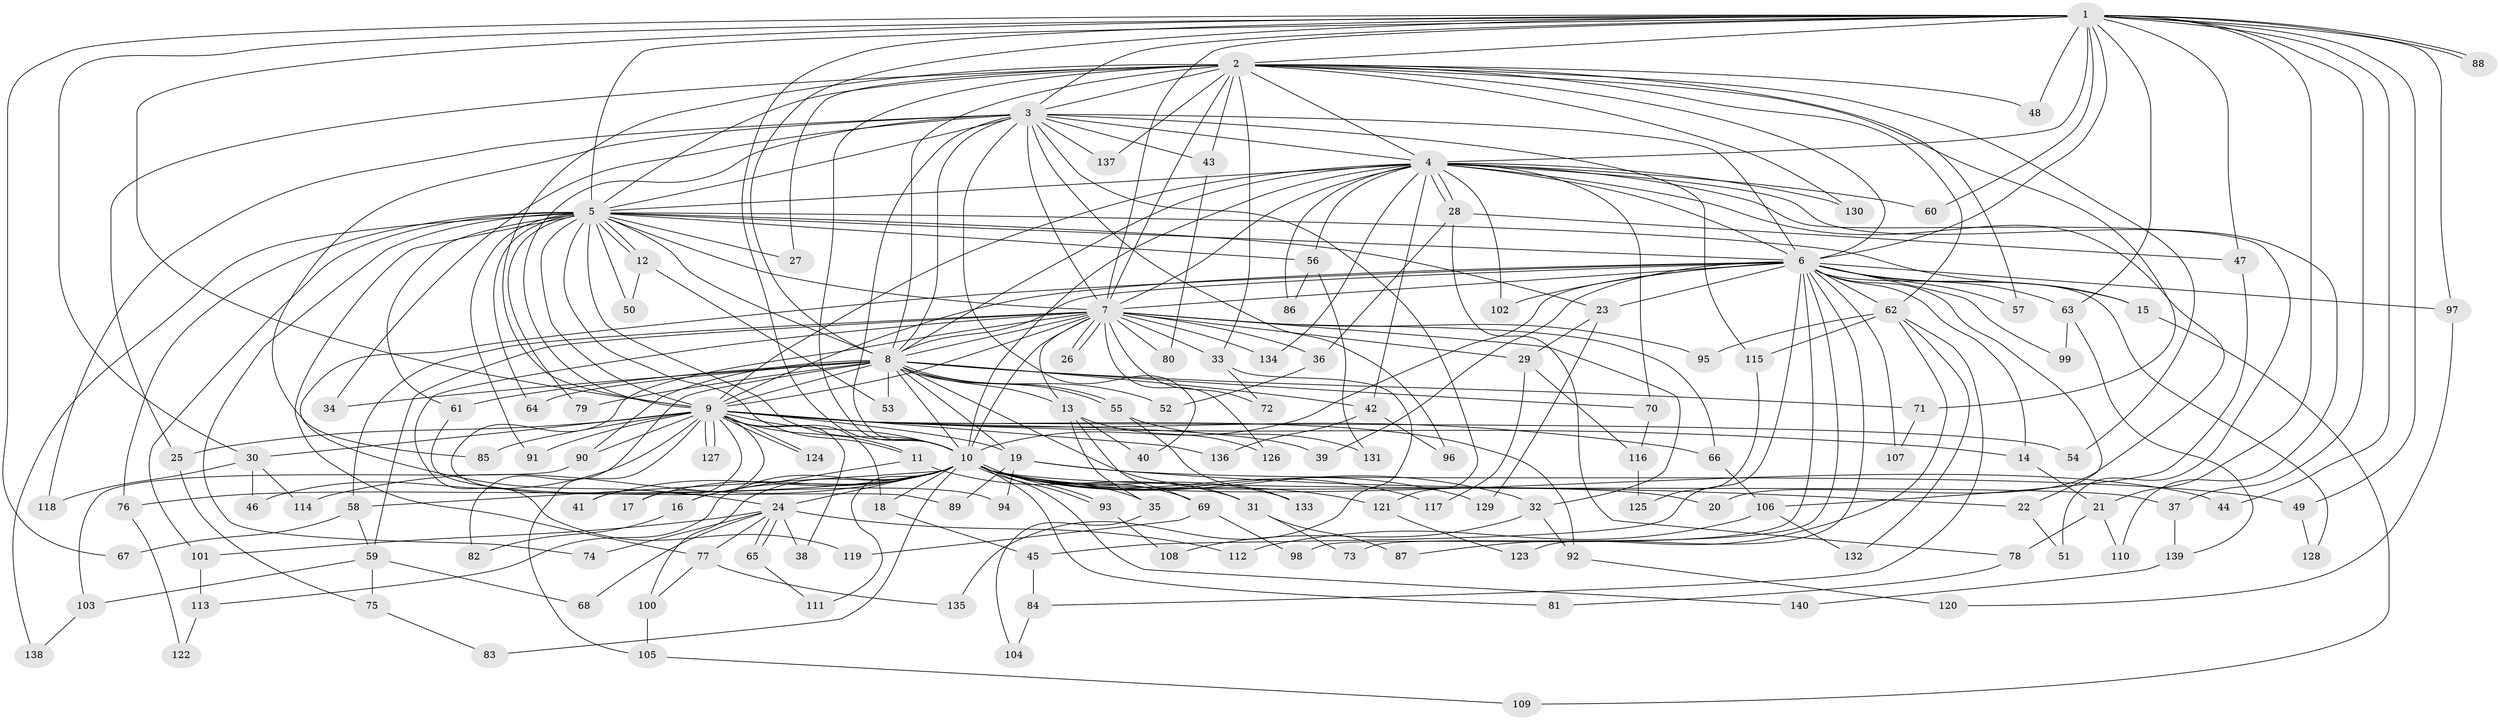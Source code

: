 // coarse degree distribution, {30: 0.018691588785046728, 15: 0.009345794392523364, 21: 0.009345794392523364, 22: 0.009345794392523364, 25: 0.018691588785046728, 20: 0.009345794392523364, 34: 0.009345794392523364, 4: 0.102803738317757, 3: 0.29906542056074764, 6: 0.018691588785046728, 2: 0.42990654205607476, 5: 0.037383177570093455, 10: 0.009345794392523364, 1: 0.009345794392523364, 7: 0.009345794392523364}
// Generated by graph-tools (version 1.1) at 2025/23/03/03/25 07:23:40]
// undirected, 140 vertices, 305 edges
graph export_dot {
graph [start="1"]
  node [color=gray90,style=filled];
  1;
  2;
  3;
  4;
  5;
  6;
  7;
  8;
  9;
  10;
  11;
  12;
  13;
  14;
  15;
  16;
  17;
  18;
  19;
  20;
  21;
  22;
  23;
  24;
  25;
  26;
  27;
  28;
  29;
  30;
  31;
  32;
  33;
  34;
  35;
  36;
  37;
  38;
  39;
  40;
  41;
  42;
  43;
  44;
  45;
  46;
  47;
  48;
  49;
  50;
  51;
  52;
  53;
  54;
  55;
  56;
  57;
  58;
  59;
  60;
  61;
  62;
  63;
  64;
  65;
  66;
  67;
  68;
  69;
  70;
  71;
  72;
  73;
  74;
  75;
  76;
  77;
  78;
  79;
  80;
  81;
  82;
  83;
  84;
  85;
  86;
  87;
  88;
  89;
  90;
  91;
  92;
  93;
  94;
  95;
  96;
  97;
  98;
  99;
  100;
  101;
  102;
  103;
  104;
  105;
  106;
  107;
  108;
  109;
  110;
  111;
  112;
  113;
  114;
  115;
  116;
  117;
  118;
  119;
  120;
  121;
  122;
  123;
  124;
  125;
  126;
  127;
  128;
  129;
  130;
  131;
  132;
  133;
  134;
  135;
  136;
  137;
  138;
  139;
  140;
  1 -- 2;
  1 -- 3;
  1 -- 4;
  1 -- 5;
  1 -- 6;
  1 -- 7;
  1 -- 8;
  1 -- 9;
  1 -- 10;
  1 -- 21;
  1 -- 30;
  1 -- 37;
  1 -- 44;
  1 -- 47;
  1 -- 48;
  1 -- 49;
  1 -- 60;
  1 -- 63;
  1 -- 67;
  1 -- 88;
  1 -- 88;
  1 -- 97;
  2 -- 3;
  2 -- 4;
  2 -- 5;
  2 -- 6;
  2 -- 7;
  2 -- 8;
  2 -- 9;
  2 -- 10;
  2 -- 25;
  2 -- 27;
  2 -- 33;
  2 -- 43;
  2 -- 48;
  2 -- 54;
  2 -- 57;
  2 -- 62;
  2 -- 71;
  2 -- 130;
  2 -- 137;
  3 -- 4;
  3 -- 5;
  3 -- 6;
  3 -- 7;
  3 -- 8;
  3 -- 9;
  3 -- 10;
  3 -- 34;
  3 -- 40;
  3 -- 43;
  3 -- 85;
  3 -- 96;
  3 -- 115;
  3 -- 118;
  3 -- 121;
  3 -- 137;
  4 -- 5;
  4 -- 6;
  4 -- 7;
  4 -- 8;
  4 -- 9;
  4 -- 10;
  4 -- 20;
  4 -- 28;
  4 -- 28;
  4 -- 42;
  4 -- 51;
  4 -- 56;
  4 -- 60;
  4 -- 70;
  4 -- 86;
  4 -- 102;
  4 -- 110;
  4 -- 130;
  4 -- 134;
  5 -- 6;
  5 -- 7;
  5 -- 8;
  5 -- 9;
  5 -- 10;
  5 -- 11;
  5 -- 12;
  5 -- 12;
  5 -- 15;
  5 -- 23;
  5 -- 27;
  5 -- 50;
  5 -- 56;
  5 -- 61;
  5 -- 64;
  5 -- 74;
  5 -- 76;
  5 -- 77;
  5 -- 79;
  5 -- 91;
  5 -- 101;
  5 -- 138;
  6 -- 7;
  6 -- 8;
  6 -- 9;
  6 -- 10;
  6 -- 14;
  6 -- 15;
  6 -- 22;
  6 -- 23;
  6 -- 24;
  6 -- 39;
  6 -- 45;
  6 -- 57;
  6 -- 62;
  6 -- 63;
  6 -- 73;
  6 -- 97;
  6 -- 98;
  6 -- 99;
  6 -- 102;
  6 -- 107;
  6 -- 123;
  6 -- 128;
  7 -- 8;
  7 -- 9;
  7 -- 10;
  7 -- 13;
  7 -- 26;
  7 -- 26;
  7 -- 29;
  7 -- 32;
  7 -- 33;
  7 -- 36;
  7 -- 58;
  7 -- 59;
  7 -- 66;
  7 -- 72;
  7 -- 80;
  7 -- 94;
  7 -- 95;
  7 -- 119;
  7 -- 126;
  7 -- 134;
  8 -- 9;
  8 -- 10;
  8 -- 13;
  8 -- 19;
  8 -- 31;
  8 -- 34;
  8 -- 42;
  8 -- 52;
  8 -- 53;
  8 -- 55;
  8 -- 55;
  8 -- 61;
  8 -- 64;
  8 -- 70;
  8 -- 71;
  8 -- 79;
  8 -- 82;
  8 -- 90;
  9 -- 10;
  9 -- 11;
  9 -- 14;
  9 -- 17;
  9 -- 18;
  9 -- 19;
  9 -- 25;
  9 -- 30;
  9 -- 38;
  9 -- 39;
  9 -- 41;
  9 -- 46;
  9 -- 54;
  9 -- 66;
  9 -- 85;
  9 -- 90;
  9 -- 91;
  9 -- 92;
  9 -- 105;
  9 -- 124;
  9 -- 124;
  9 -- 127;
  9 -- 127;
  9 -- 136;
  10 -- 16;
  10 -- 17;
  10 -- 18;
  10 -- 20;
  10 -- 24;
  10 -- 32;
  10 -- 35;
  10 -- 37;
  10 -- 41;
  10 -- 44;
  10 -- 58;
  10 -- 69;
  10 -- 76;
  10 -- 81;
  10 -- 83;
  10 -- 93;
  10 -- 93;
  10 -- 100;
  10 -- 111;
  10 -- 113;
  10 -- 114;
  10 -- 117;
  10 -- 121;
  10 -- 129;
  10 -- 133;
  10 -- 140;
  11 -- 16;
  11 -- 31;
  12 -- 50;
  12 -- 53;
  13 -- 35;
  13 -- 40;
  13 -- 69;
  13 -- 126;
  14 -- 21;
  15 -- 109;
  16 -- 82;
  18 -- 45;
  19 -- 22;
  19 -- 49;
  19 -- 89;
  19 -- 94;
  21 -- 78;
  21 -- 110;
  22 -- 51;
  23 -- 29;
  23 -- 129;
  24 -- 38;
  24 -- 65;
  24 -- 65;
  24 -- 68;
  24 -- 74;
  24 -- 77;
  24 -- 101;
  24 -- 112;
  25 -- 75;
  28 -- 36;
  28 -- 47;
  28 -- 78;
  29 -- 116;
  29 -- 117;
  30 -- 46;
  30 -- 114;
  30 -- 118;
  31 -- 73;
  31 -- 87;
  32 -- 92;
  32 -- 108;
  33 -- 72;
  33 -- 135;
  35 -- 104;
  36 -- 52;
  37 -- 139;
  42 -- 96;
  42 -- 136;
  43 -- 80;
  45 -- 84;
  47 -- 106;
  49 -- 128;
  55 -- 131;
  55 -- 133;
  56 -- 86;
  56 -- 131;
  58 -- 59;
  58 -- 67;
  59 -- 68;
  59 -- 75;
  59 -- 103;
  61 -- 89;
  62 -- 84;
  62 -- 87;
  62 -- 95;
  62 -- 115;
  62 -- 132;
  63 -- 99;
  63 -- 139;
  65 -- 111;
  66 -- 106;
  69 -- 98;
  69 -- 119;
  70 -- 116;
  71 -- 107;
  75 -- 83;
  76 -- 122;
  77 -- 100;
  77 -- 135;
  78 -- 81;
  84 -- 104;
  90 -- 103;
  92 -- 120;
  93 -- 108;
  97 -- 120;
  100 -- 105;
  101 -- 113;
  103 -- 138;
  105 -- 109;
  106 -- 112;
  106 -- 132;
  113 -- 122;
  115 -- 125;
  116 -- 125;
  121 -- 123;
  139 -- 140;
}
